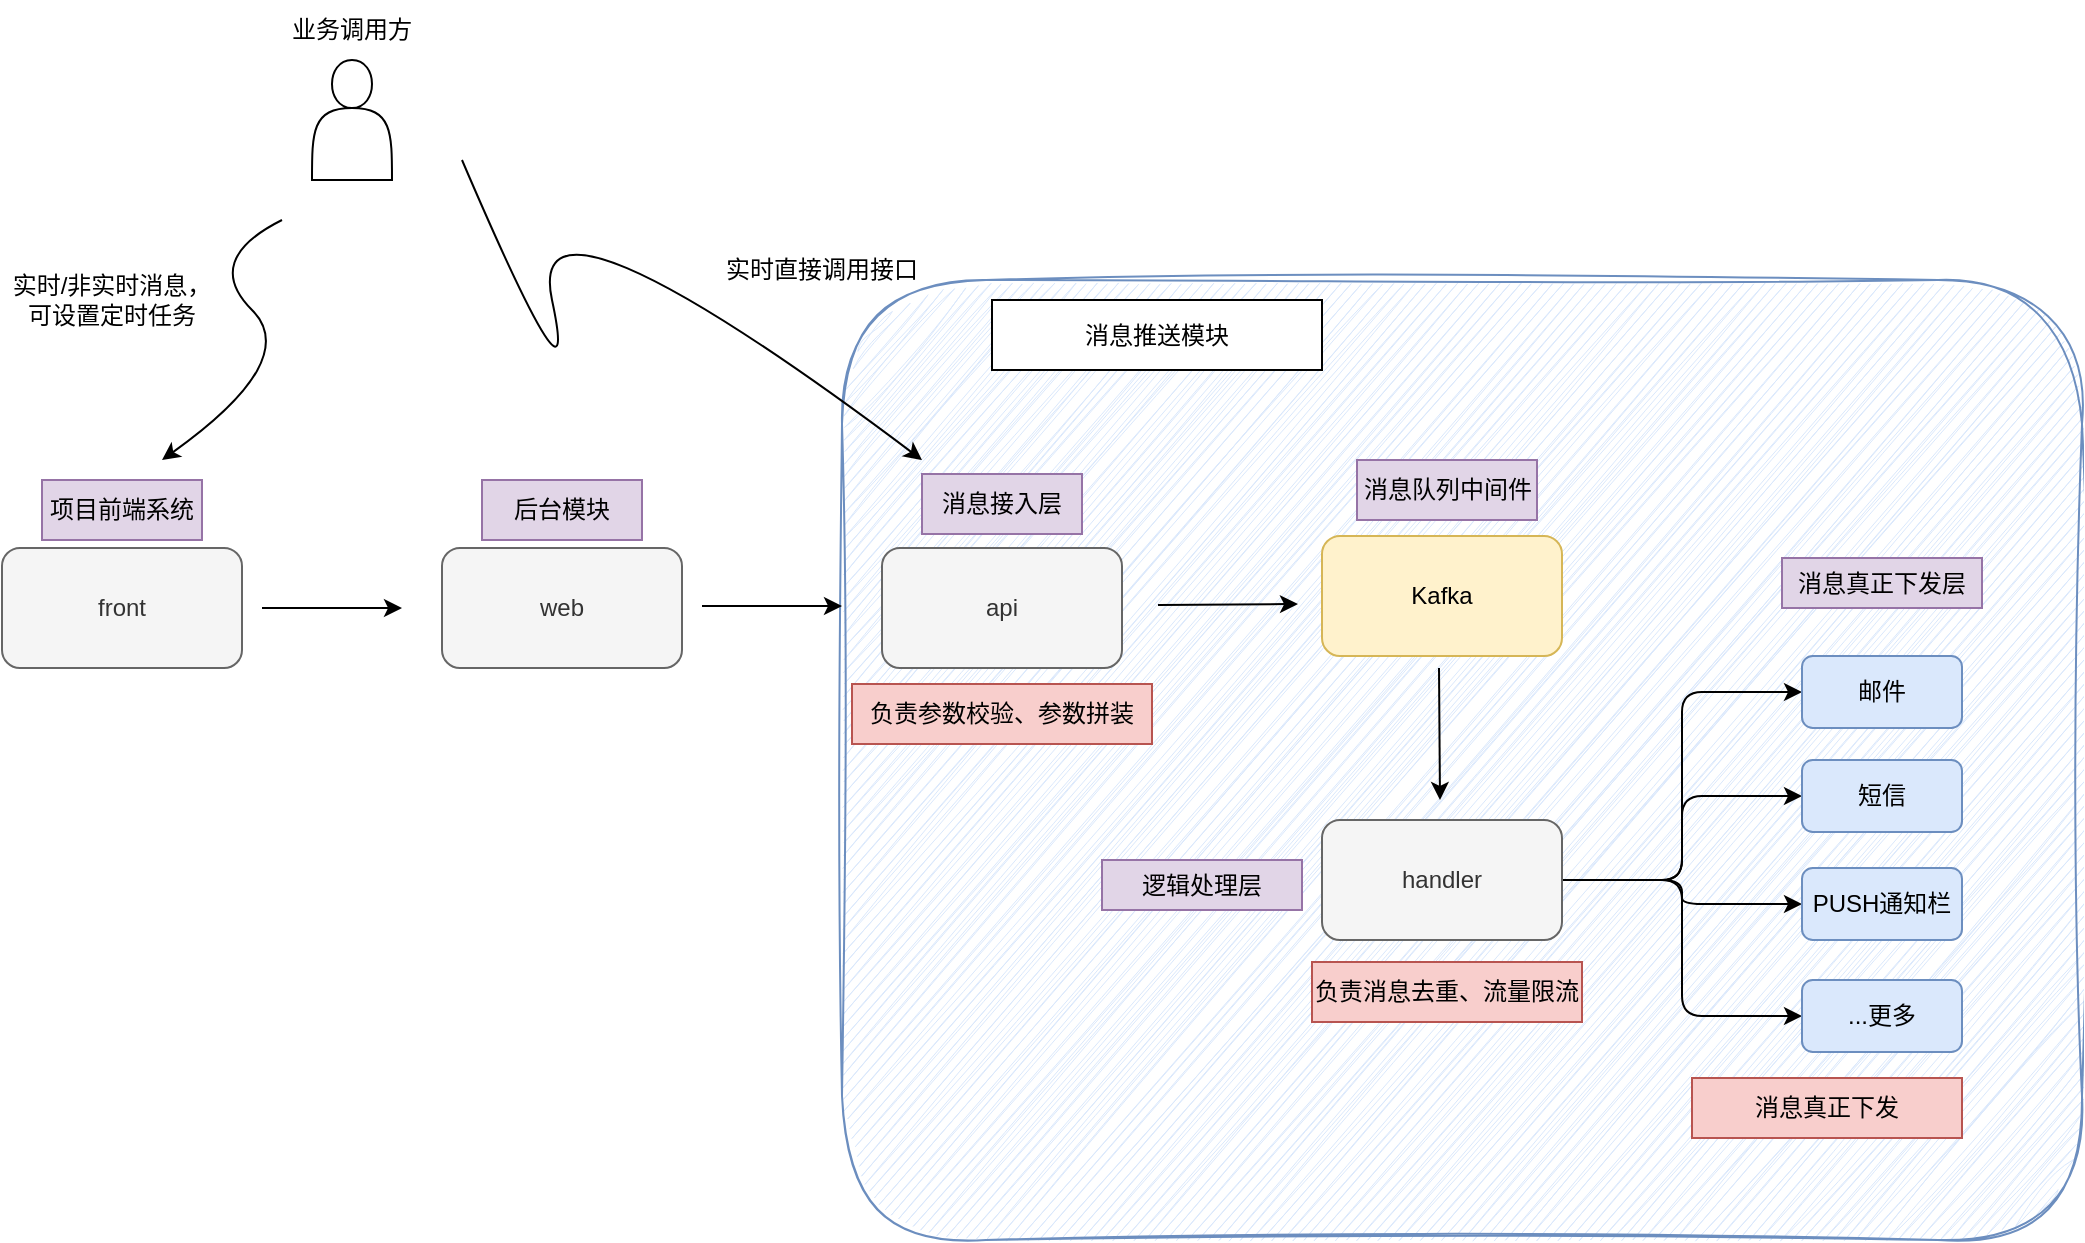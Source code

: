<mxfile version="21.3.2" type="github">
  <diagram name="第 1 页" id="-W-8R0ckHdeFrU8T1a97">
    <mxGraphModel dx="1095" dy="851" grid="1" gridSize="10" guides="1" tooltips="1" connect="1" arrows="1" fold="1" page="1" pageScale="1" pageWidth="1169" pageHeight="827" math="0" shadow="0">
      <root>
        <mxCell id="0" />
        <mxCell id="1" parent="0" />
        <mxCell id="asSjprN_u6TH3Y8OdJdp-1" value="" style="rounded=1;whiteSpace=wrap;html=1;fillColor=#dae8fc;sketch=1;curveFitting=1;jiggle=2;strokeColor=#6c8ebf;" vertex="1" parent="1">
          <mxGeometry x="490" y="250" width="620" height="480" as="geometry" />
        </mxCell>
        <mxCell id="QMWtIcO35gSWXXG2NMT5-8" value="front" style="rounded=1;whiteSpace=wrap;html=1;fillColor=#f5f5f5;fontColor=#333333;strokeColor=#666666;" parent="1" vertex="1">
          <mxGeometry x="70" y="384" width="120" height="60" as="geometry" />
        </mxCell>
        <mxCell id="QMWtIcO35gSWXXG2NMT5-9" value="项目前端系统" style="text;html=1;align=center;verticalAlign=middle;whiteSpace=wrap;rounded=0;fillColor=#e1d5e7;strokeColor=#9673a6;" parent="1" vertex="1">
          <mxGeometry x="90" y="350" width="80" height="30" as="geometry" />
        </mxCell>
        <mxCell id="QMWtIcO35gSWXXG2NMT5-10" value="" style="group" parent="1" vertex="1" connectable="0">
          <mxGeometry x="210" y="110" width="70" height="90" as="geometry" />
        </mxCell>
        <mxCell id="QMWtIcO35gSWXXG2NMT5-4" value="" style="shape=actor;whiteSpace=wrap;html=1;" parent="QMWtIcO35gSWXXG2NMT5-10" vertex="1">
          <mxGeometry x="15" y="30" width="40" height="60" as="geometry" />
        </mxCell>
        <mxCell id="QMWtIcO35gSWXXG2NMT5-7" value="业务调用方" style="text;html=1;strokeColor=none;fillColor=none;align=center;verticalAlign=middle;whiteSpace=wrap;rounded=0;" parent="QMWtIcO35gSWXXG2NMT5-10" vertex="1">
          <mxGeometry width="70" height="30" as="geometry" />
        </mxCell>
        <mxCell id="QMWtIcO35gSWXXG2NMT5-11" value="" style="curved=1;endArrow=classic;html=1;rounded=0;" parent="1" edge="1">
          <mxGeometry width="50" height="50" relative="1" as="geometry">
            <mxPoint x="210" y="220" as="sourcePoint" />
            <mxPoint x="150" y="340" as="targetPoint" />
            <Array as="points">
              <mxPoint x="170" y="240" />
              <mxPoint x="220" y="290" />
            </Array>
          </mxGeometry>
        </mxCell>
        <mxCell id="QMWtIcO35gSWXXG2NMT5-13" value="" style="endArrow=classic;html=1;rounded=0;" parent="1" edge="1">
          <mxGeometry width="50" height="50" relative="1" as="geometry">
            <mxPoint x="200" y="414" as="sourcePoint" />
            <mxPoint x="270" y="414" as="targetPoint" />
          </mxGeometry>
        </mxCell>
        <mxCell id="QMWtIcO35gSWXXG2NMT5-14" value="web" style="rounded=1;whiteSpace=wrap;html=1;fillColor=#f5f5f5;fontColor=#333333;strokeColor=#666666;" parent="1" vertex="1">
          <mxGeometry x="290" y="384" width="120" height="60" as="geometry" />
        </mxCell>
        <mxCell id="QMWtIcO35gSWXXG2NMT5-15" value="后台模块" style="text;html=1;align=center;verticalAlign=middle;whiteSpace=wrap;rounded=0;fillColor=#e1d5e7;strokeColor=#9673a6;" parent="1" vertex="1">
          <mxGeometry x="310" y="350" width="80" height="30" as="geometry" />
        </mxCell>
        <mxCell id="QMWtIcO35gSWXXG2NMT5-17" value="" style="endArrow=classic;html=1;rounded=0;" parent="1" edge="1">
          <mxGeometry width="50" height="50" relative="1" as="geometry">
            <mxPoint x="420" y="413" as="sourcePoint" />
            <mxPoint x="490" y="413" as="targetPoint" />
          </mxGeometry>
        </mxCell>
        <mxCell id="QMWtIcO35gSWXXG2NMT5-18" value="api" style="rounded=1;whiteSpace=wrap;html=1;fillColor=#f5f5f5;fontColor=#333333;strokeColor=#666666;" parent="1" vertex="1">
          <mxGeometry x="510" y="384" width="120" height="60" as="geometry" />
        </mxCell>
        <mxCell id="QMWtIcO35gSWXXG2NMT5-19" value="消息接入层" style="text;html=1;align=center;verticalAlign=middle;whiteSpace=wrap;rounded=0;fillColor=#e1d5e7;strokeColor=#9673a6;" parent="1" vertex="1">
          <mxGeometry x="530" y="347" width="80" height="30" as="geometry" />
        </mxCell>
        <mxCell id="QMWtIcO35gSWXXG2NMT5-20" value="" style="curved=1;endArrow=classic;html=1;rounded=0;" parent="1" edge="1">
          <mxGeometry width="50" height="50" relative="1" as="geometry">
            <mxPoint x="300" y="190" as="sourcePoint" />
            <mxPoint x="530" y="340" as="targetPoint" />
            <Array as="points">
              <mxPoint x="360" y="330" />
              <mxPoint x="330" y="190" />
            </Array>
          </mxGeometry>
        </mxCell>
        <mxCell id="QMWtIcO35gSWXXG2NMT5-21" value="实时/非实时消息，可设置定时任务" style="text;html=1;strokeColor=none;fillColor=none;align=center;verticalAlign=middle;whiteSpace=wrap;rounded=0;" parent="1" vertex="1">
          <mxGeometry x="70" y="240" width="110" height="40" as="geometry" />
        </mxCell>
        <mxCell id="QMWtIcO35gSWXXG2NMT5-23" value="实时直接调用接口" style="text;html=1;strokeColor=none;fillColor=none;align=center;verticalAlign=middle;whiteSpace=wrap;rounded=0;" parent="1" vertex="1">
          <mxGeometry x="430" y="230" width="100" height="30" as="geometry" />
        </mxCell>
        <mxCell id="QMWtIcO35gSWXXG2NMT5-24" value="" style="endArrow=classic;html=1;rounded=0;" parent="1" edge="1">
          <mxGeometry width="50" height="50" relative="1" as="geometry">
            <mxPoint x="648" y="412.5" as="sourcePoint" />
            <mxPoint x="718" y="412" as="targetPoint" />
          </mxGeometry>
        </mxCell>
        <mxCell id="QMWtIcO35gSWXXG2NMT5-25" value="Kafka" style="rounded=1;whiteSpace=wrap;html=1;fillColor=#fff2cc;strokeColor=#d6b656;" parent="1" vertex="1">
          <mxGeometry x="730" y="378" width="120" height="60" as="geometry" />
        </mxCell>
        <mxCell id="QMWtIcO35gSWXXG2NMT5-26" value="" style="endArrow=classic;html=1;rounded=0;" parent="1" edge="1">
          <mxGeometry width="50" height="50" relative="1" as="geometry">
            <mxPoint x="788.5" y="444" as="sourcePoint" />
            <mxPoint x="789" y="510" as="targetPoint" />
          </mxGeometry>
        </mxCell>
        <mxCell id="QMWtIcO35gSWXXG2NMT5-38" style="edgeStyle=orthogonalEdgeStyle;rounded=1;orthogonalLoop=1;jettySize=auto;html=1;entryX=0;entryY=0.5;entryDx=0;entryDy=0;" parent="1" source="QMWtIcO35gSWXXG2NMT5-28" target="QMWtIcO35gSWXXG2NMT5-32" edge="1">
          <mxGeometry relative="1" as="geometry" />
        </mxCell>
        <mxCell id="QMWtIcO35gSWXXG2NMT5-39" style="edgeStyle=orthogonalEdgeStyle;rounded=1;orthogonalLoop=1;jettySize=auto;html=1;entryX=0;entryY=0.5;entryDx=0;entryDy=0;" parent="1" source="QMWtIcO35gSWXXG2NMT5-28" target="QMWtIcO35gSWXXG2NMT5-34" edge="1">
          <mxGeometry relative="1" as="geometry" />
        </mxCell>
        <mxCell id="QMWtIcO35gSWXXG2NMT5-40" style="edgeStyle=orthogonalEdgeStyle;rounded=1;orthogonalLoop=1;jettySize=auto;html=1;" parent="1" source="QMWtIcO35gSWXXG2NMT5-28" target="QMWtIcO35gSWXXG2NMT5-35" edge="1">
          <mxGeometry relative="1" as="geometry" />
        </mxCell>
        <mxCell id="QMWtIcO35gSWXXG2NMT5-41" style="edgeStyle=orthogonalEdgeStyle;rounded=1;orthogonalLoop=1;jettySize=auto;html=1;entryX=0;entryY=0.5;entryDx=0;entryDy=0;" parent="1" source="QMWtIcO35gSWXXG2NMT5-28" target="QMWtIcO35gSWXXG2NMT5-36" edge="1">
          <mxGeometry relative="1" as="geometry" />
        </mxCell>
        <mxCell id="QMWtIcO35gSWXXG2NMT5-28" value="handler" style="rounded=1;whiteSpace=wrap;html=1;fillColor=#f5f5f5;fontColor=#333333;strokeColor=#666666;" parent="1" vertex="1">
          <mxGeometry x="730" y="520" width="120" height="60" as="geometry" />
        </mxCell>
        <mxCell id="QMWtIcO35gSWXXG2NMT5-29" value="消息队列中间件" style="text;html=1;align=center;verticalAlign=middle;whiteSpace=wrap;rounded=0;fillColor=#e1d5e7;strokeColor=#9673a6;" parent="1" vertex="1">
          <mxGeometry x="747.5" y="340" width="90" height="30" as="geometry" />
        </mxCell>
        <mxCell id="QMWtIcO35gSWXXG2NMT5-32" value="邮件" style="rounded=1;whiteSpace=wrap;html=1;fillColor=#dae8fc;strokeColor=#6c8ebf;" parent="1" vertex="1">
          <mxGeometry x="970" y="438" width="80" height="36" as="geometry" />
        </mxCell>
        <mxCell id="QMWtIcO35gSWXXG2NMT5-34" value="短信" style="rounded=1;whiteSpace=wrap;html=1;fillColor=#dae8fc;strokeColor=#6c8ebf;" parent="1" vertex="1">
          <mxGeometry x="970" y="490" width="80" height="36" as="geometry" />
        </mxCell>
        <mxCell id="QMWtIcO35gSWXXG2NMT5-35" value="PUSH通知栏" style="rounded=1;whiteSpace=wrap;html=1;fillColor=#dae8fc;strokeColor=#6c8ebf;" parent="1" vertex="1">
          <mxGeometry x="970" y="544" width="80" height="36" as="geometry" />
        </mxCell>
        <mxCell id="QMWtIcO35gSWXXG2NMT5-36" value="...更多" style="rounded=1;whiteSpace=wrap;html=1;fillColor=#dae8fc;strokeColor=#6c8ebf;" parent="1" vertex="1">
          <mxGeometry x="970" y="600" width="80" height="36" as="geometry" />
        </mxCell>
        <mxCell id="QMWtIcO35gSWXXG2NMT5-42" value="逻辑处理层" style="text;html=1;align=center;verticalAlign=middle;whiteSpace=wrap;rounded=0;fillColor=#e1d5e7;strokeColor=#9673a6;" parent="1" vertex="1">
          <mxGeometry x="620" y="540" width="100" height="25" as="geometry" />
        </mxCell>
        <mxCell id="8i2F9Iz5VpiztuCNjEC--1" value="消息真正下发层" style="text;html=1;align=center;verticalAlign=middle;whiteSpace=wrap;rounded=0;fillColor=#e1d5e7;strokeColor=#9673a6;" parent="1" vertex="1">
          <mxGeometry x="960" y="389" width="100" height="25" as="geometry" />
        </mxCell>
        <mxCell id="asSjprN_u6TH3Y8OdJdp-2" value="消息推送模块" style="rounded=0;whiteSpace=wrap;html=1;" vertex="1" parent="1">
          <mxGeometry x="565" y="260" width="165" height="35" as="geometry" />
        </mxCell>
        <mxCell id="asSjprN_u6TH3Y8OdJdp-3" value="负责参数校验、参数拼装" style="rounded=0;whiteSpace=wrap;html=1;fillColor=#f8cecc;strokeColor=#b85450;" vertex="1" parent="1">
          <mxGeometry x="495" y="452" width="150" height="30" as="geometry" />
        </mxCell>
        <mxCell id="asSjprN_u6TH3Y8OdJdp-7" value="负责消息去重、流量限流" style="rounded=0;whiteSpace=wrap;html=1;fillColor=#f8cecc;strokeColor=#b85450;" vertex="1" parent="1">
          <mxGeometry x="725" y="591" width="135" height="30" as="geometry" />
        </mxCell>
        <mxCell id="asSjprN_u6TH3Y8OdJdp-8" value="消息真正下发" style="rounded=0;whiteSpace=wrap;html=1;fillColor=#f8cecc;strokeColor=#b85450;" vertex="1" parent="1">
          <mxGeometry x="915" y="649" width="135" height="30" as="geometry" />
        </mxCell>
      </root>
    </mxGraphModel>
  </diagram>
</mxfile>
